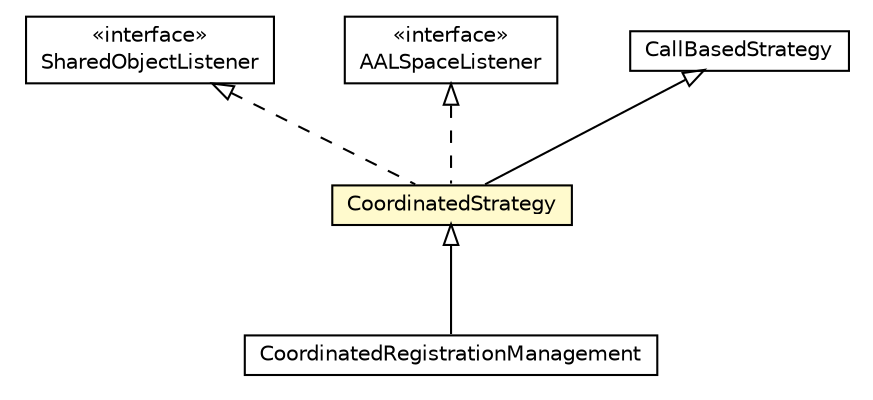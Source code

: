 #!/usr/local/bin/dot
#
# Class diagram 
# Generated by UMLGraph version R5_6-24-gf6e263 (http://www.umlgraph.org/)
#

digraph G {
	edge [fontname="Helvetica",fontsize=10,labelfontname="Helvetica",labelfontsize=10];
	node [fontname="Helvetica",fontsize=10,shape=plaintext];
	nodesep=0.25;
	ranksep=0.5;
	// org.universAAL.middleware.container.SharedObjectListener
	c193872 [label=<<table title="org.universAAL.middleware.container.SharedObjectListener" border="0" cellborder="1" cellspacing="0" cellpadding="2" port="p" href="../../../container/SharedObjectListener.html">
		<tr><td><table border="0" cellspacing="0" cellpadding="1">
<tr><td align="center" balign="center"> &#171;interface&#187; </td></tr>
<tr><td align="center" balign="center"> SharedObjectListener </td></tr>
		</table></td></tr>
		</table>>, URL="../../../container/SharedObjectListener.html", fontname="Helvetica", fontcolor="black", fontsize=10.0];
	// org.universAAL.middleware.managers.api.AALSpaceListener
	c194186 [label=<<table title="org.universAAL.middleware.managers.api.AALSpaceListener" border="0" cellborder="1" cellspacing="0" cellpadding="2" port="p" href="../../../managers/api/AALSpaceListener.html">
		<tr><td><table border="0" cellspacing="0" cellpadding="1">
<tr><td align="center" balign="center"> &#171;interface&#187; </td></tr>
<tr><td align="center" balign="center"> AALSpaceListener </td></tr>
		</table></td></tr>
		</table>>, URL="../../../managers/api/AALSpaceListener.html", fontname="Helvetica", fontcolor="black", fontsize=10.0];
	// org.universAAL.middleware.ui.impl.generic.CallBasedStrategy
	c194370 [label=<<table title="org.universAAL.middleware.ui.impl.generic.CallBasedStrategy" border="0" cellborder="1" cellspacing="0" cellpadding="2" port="p" href="./CallBasedStrategy.html">
		<tr><td><table border="0" cellspacing="0" cellpadding="1">
<tr><td align="center" balign="center"> CallBasedStrategy </td></tr>
		</table></td></tr>
		</table>>, URL="./CallBasedStrategy.html", fontname="Helvetica", fontcolor="black", fontsize=10.0];
	// org.universAAL.middleware.ui.impl.generic.CoordinatedStrategy
	c194371 [label=<<table title="org.universAAL.middleware.ui.impl.generic.CoordinatedStrategy" border="0" cellborder="1" cellspacing="0" cellpadding="2" port="p" bgcolor="lemonChiffon" href="./CoordinatedStrategy.html">
		<tr><td><table border="0" cellspacing="0" cellpadding="1">
<tr><td align="center" balign="center"> CoordinatedStrategy </td></tr>
		</table></td></tr>
		</table>>, URL="./CoordinatedStrategy.html", fontname="Helvetica", fontcolor="black", fontsize=10.0];
	// org.universAAL.middleware.ui.impl.generic.CoordinatedRegistrationManagement
	c194373 [label=<<table title="org.universAAL.middleware.ui.impl.generic.CoordinatedRegistrationManagement" border="0" cellborder="1" cellspacing="0" cellpadding="2" port="p" href="./CoordinatedRegistrationManagement.html">
		<tr><td><table border="0" cellspacing="0" cellpadding="1">
<tr><td align="center" balign="center"> CoordinatedRegistrationManagement </td></tr>
		</table></td></tr>
		</table>>, URL="./CoordinatedRegistrationManagement.html", fontname="Helvetica", fontcolor="black", fontsize=10.0];
	//org.universAAL.middleware.ui.impl.generic.CoordinatedStrategy extends org.universAAL.middleware.ui.impl.generic.CallBasedStrategy
	c194370:p -> c194371:p [dir=back,arrowtail=empty];
	//org.universAAL.middleware.ui.impl.generic.CoordinatedStrategy implements org.universAAL.middleware.managers.api.AALSpaceListener
	c194186:p -> c194371:p [dir=back,arrowtail=empty,style=dashed];
	//org.universAAL.middleware.ui.impl.generic.CoordinatedStrategy implements org.universAAL.middleware.container.SharedObjectListener
	c193872:p -> c194371:p [dir=back,arrowtail=empty,style=dashed];
	//org.universAAL.middleware.ui.impl.generic.CoordinatedRegistrationManagement extends org.universAAL.middleware.ui.impl.generic.CoordinatedStrategy
	c194371:p -> c194373:p [dir=back,arrowtail=empty];
}

